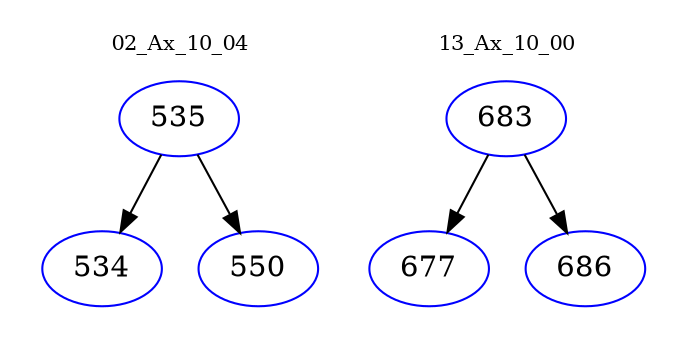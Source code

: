digraph{
subgraph cluster_0 {
color = white
label = "02_Ax_10_04";
fontsize=10;
T0_535 [label="535", color="blue"]
T0_535 -> T0_534 [color="black"]
T0_534 [label="534", color="blue"]
T0_535 -> T0_550 [color="black"]
T0_550 [label="550", color="blue"]
}
subgraph cluster_1 {
color = white
label = "13_Ax_10_00";
fontsize=10;
T1_683 [label="683", color="blue"]
T1_683 -> T1_677 [color="black"]
T1_677 [label="677", color="blue"]
T1_683 -> T1_686 [color="black"]
T1_686 [label="686", color="blue"]
}
}
